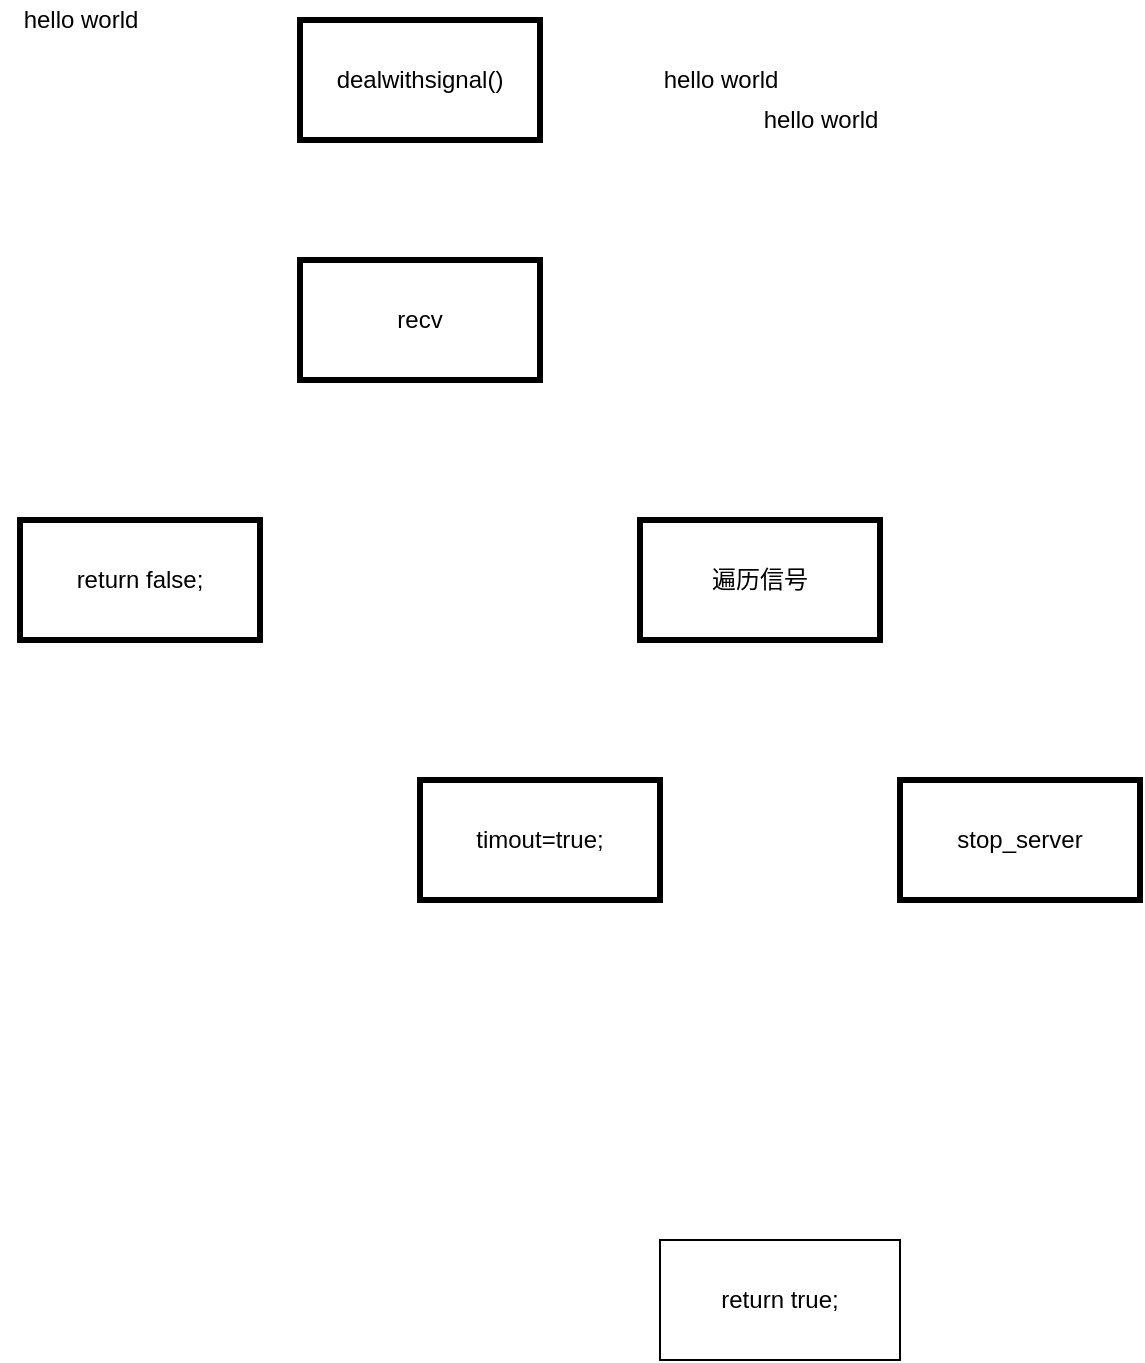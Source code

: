 <mxfile>
    <diagram id="LbE9PppjevmL19wuLY-l" name="第 1 页">
        <mxGraphModel dx="701" dy="627" grid="1" gridSize="10" guides="1" tooltips="1" connect="1" arrows="1" fold="1" page="1" pageScale="1" pageWidth="1200" pageHeight="1920" background="#FFFFFF" math="0" shadow="0">
            <root>
                <mxCell id="0"/>
                <mxCell id="1" parent="0"/>
                <mxCell id="10" value="dealwithsignal()" style="whiteSpace=wrap;html=1;strokeColor=#000000;strokeWidth=3;" parent="1" vertex="1">
                    <mxGeometry x="530" y="80" width="120" height="60" as="geometry"/>
                </mxCell>
                <mxCell id="19" value="hello world" style="text;html=1;align=center;verticalAlign=middle;resizable=0;points=[];autosize=1;strokeColor=none;fillColor=none;fontColor=#000000;" parent="1" vertex="1">
                    <mxGeometry x="750" y="120" width="80" height="20" as="geometry"/>
                </mxCell>
                <mxCell id="20" value="hello world" style="text;html=1;align=center;verticalAlign=middle;resizable=0;points=[];autosize=1;strokeColor=none;fillColor=none;fontColor=#000000;" parent="1" vertex="1">
                    <mxGeometry x="700" y="100" width="80" height="20" as="geometry"/>
                </mxCell>
                <mxCell id="21" value="hello world" style="text;html=1;align=center;verticalAlign=middle;resizable=0;points=[];autosize=1;strokeColor=none;fillColor=none;fontColor=#000000;" parent="1" vertex="1">
                    <mxGeometry x="380" y="70" width="80" height="20" as="geometry"/>
                </mxCell>
                <mxCell id="31" value="recv" style="whiteSpace=wrap;html=1;strokeColor=#000000;strokeWidth=3;" parent="1" vertex="1">
                    <mxGeometry x="530" y="200" width="120" height="60" as="geometry"/>
                </mxCell>
                <mxCell id="32" value="return false;" style="whiteSpace=wrap;html=1;strokeColor=#000000;strokeWidth=3;" parent="1" vertex="1">
                    <mxGeometry x="390" y="330" width="120" height="60" as="geometry"/>
                </mxCell>
                <mxCell id="33" value="遍历信号" style="whiteSpace=wrap;html=1;strokeColor=#000000;strokeWidth=3;" parent="1" vertex="1">
                    <mxGeometry x="700" y="330" width="120" height="60" as="geometry"/>
                </mxCell>
                <mxCell id="34" value="return true;" style="whiteSpace=wrap;html=1;" vertex="1" parent="1">
                    <mxGeometry x="710" y="690" width="120" height="60" as="geometry"/>
                </mxCell>
                <mxCell id="35" value="timout=true;&lt;br&gt;" style="whiteSpace=wrap;html=1;strokeColor=#000000;strokeWidth=3;" vertex="1" parent="1">
                    <mxGeometry x="590" y="460" width="120" height="60" as="geometry"/>
                </mxCell>
                <mxCell id="36" value="stop_server" style="whiteSpace=wrap;html=1;strokeColor=#000000;strokeWidth=3;" vertex="1" parent="1">
                    <mxGeometry x="830" y="460" width="120" height="60" as="geometry"/>
                </mxCell>
            </root>
        </mxGraphModel>
    </diagram>
</mxfile>